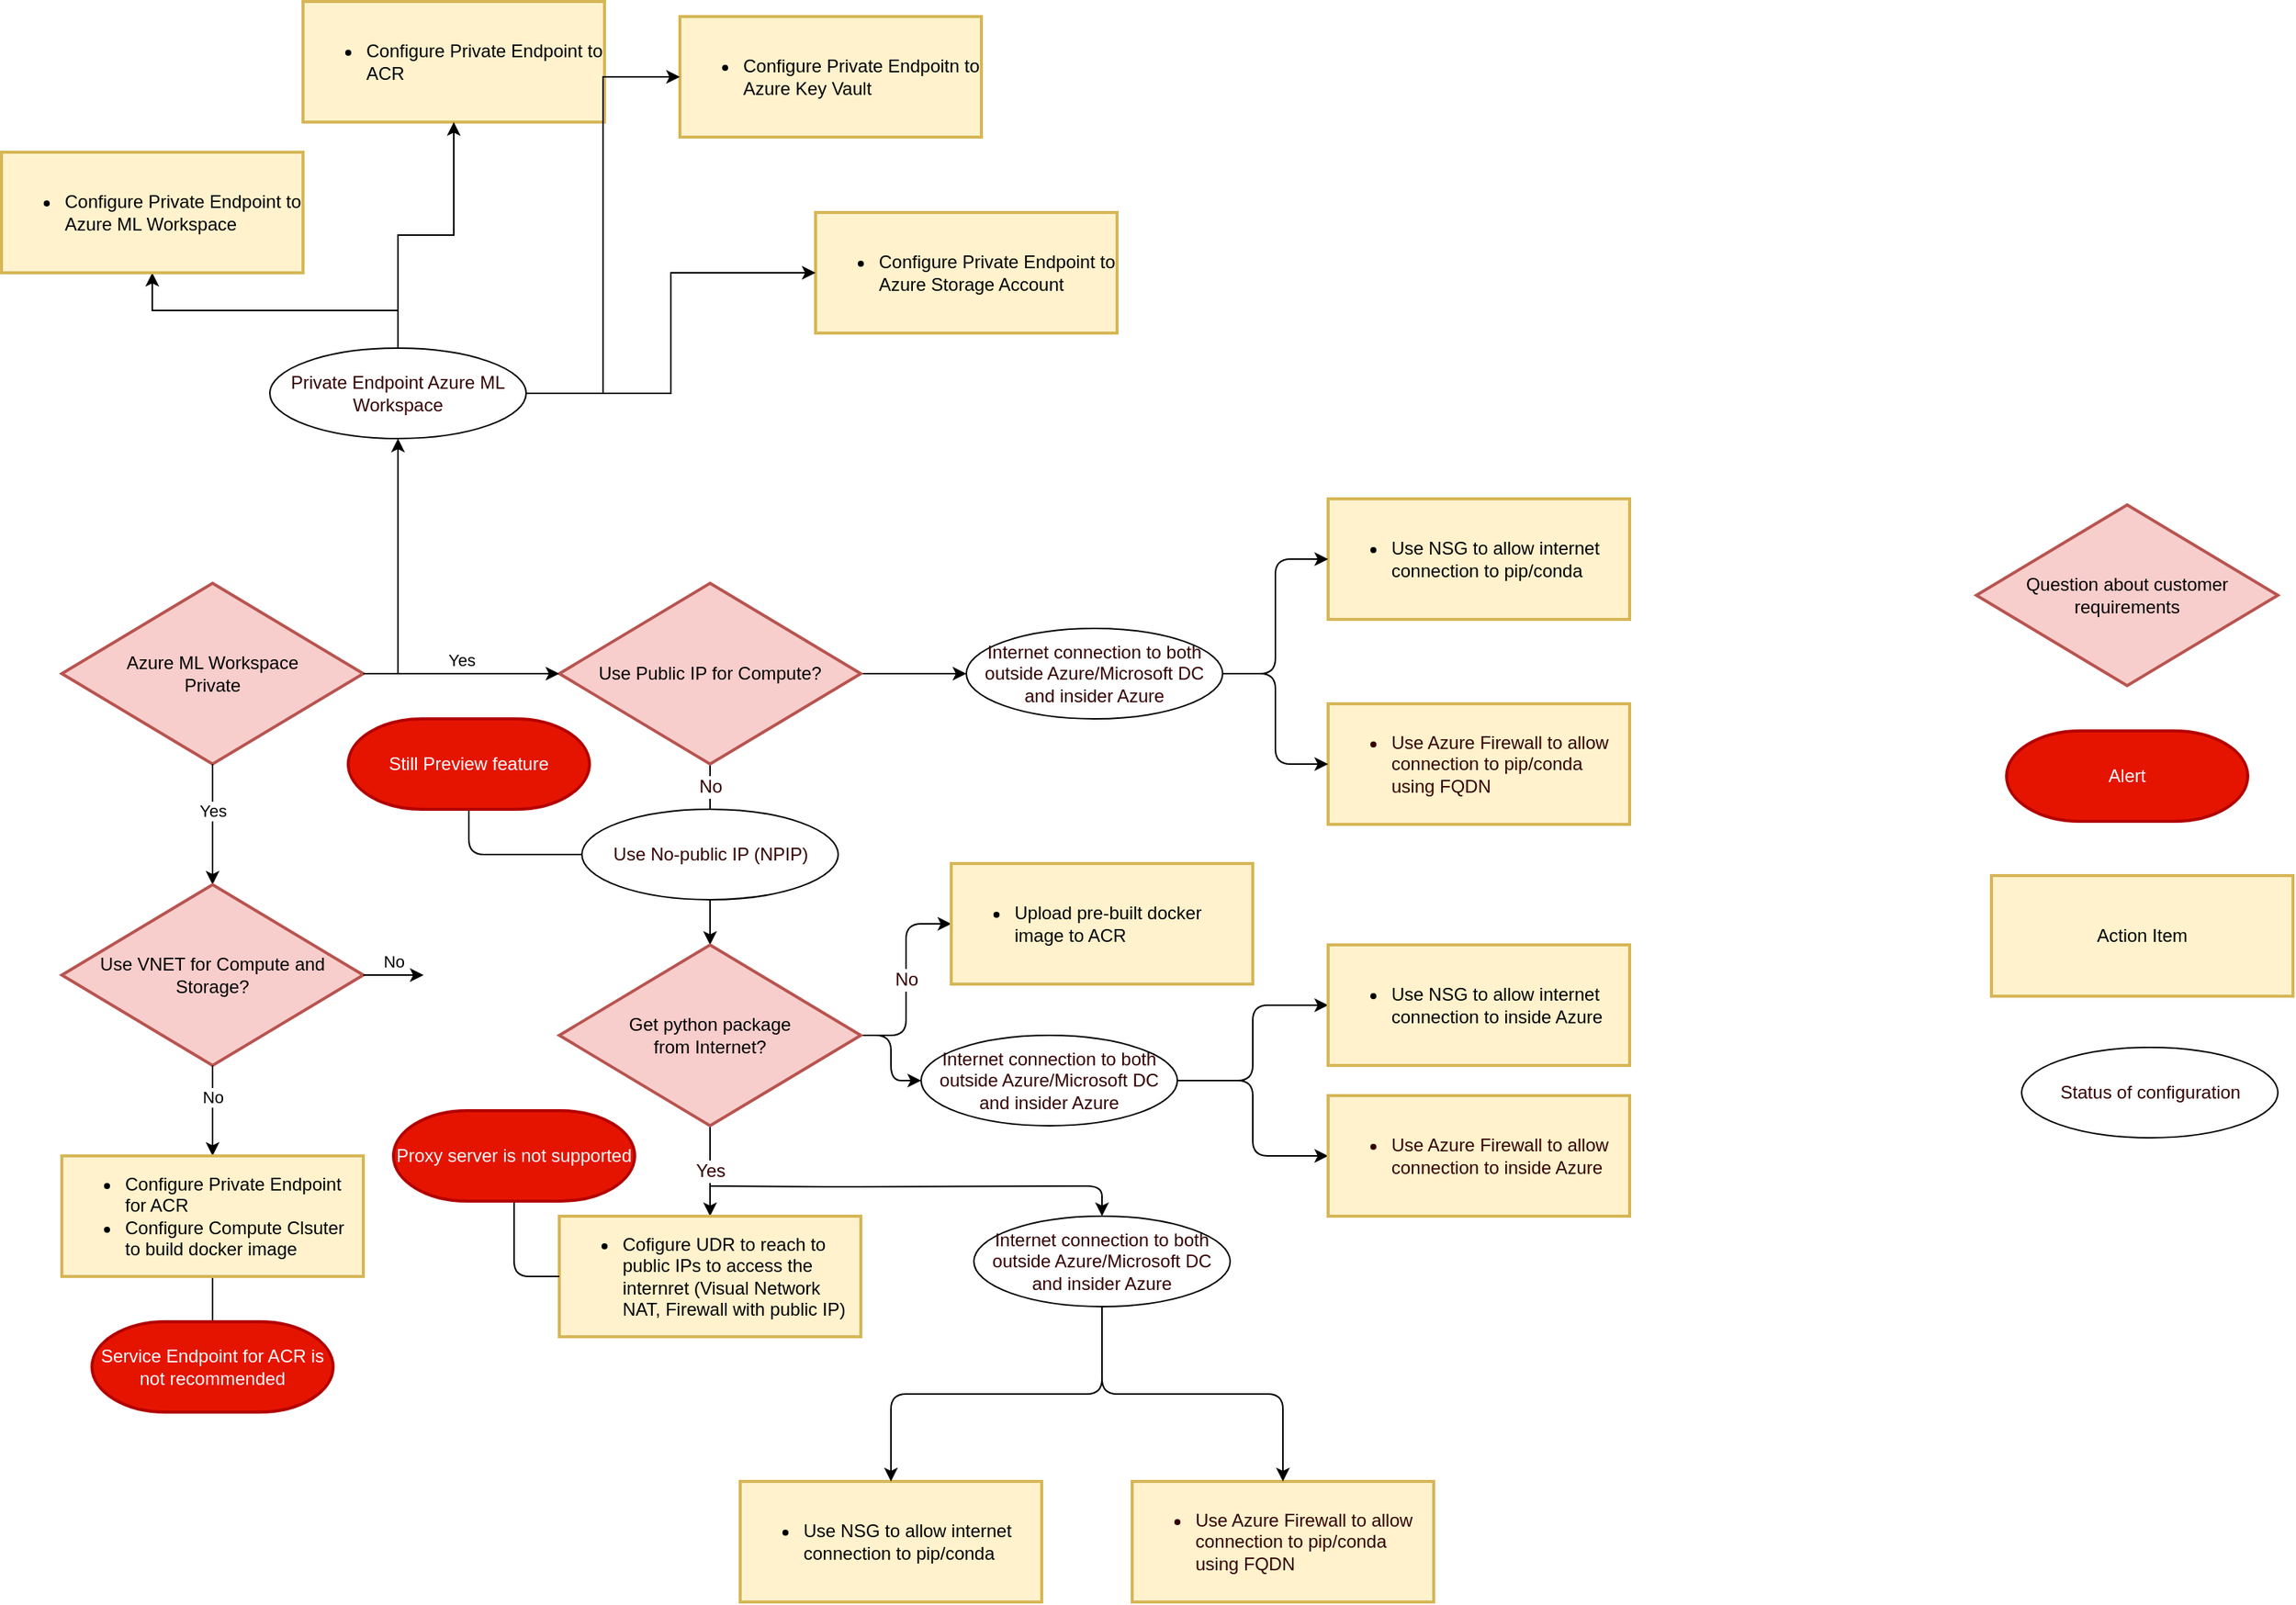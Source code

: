 <mxfile>
    <diagram id="WwQ9fsGPVEZZAcWzKNW-" name="Page-1">
        <mxGraphModel dx="257" dy="2578" grid="1" gridSize="10" guides="1" tooltips="1" connect="1" arrows="1" fold="1" page="1" pageScale="1" pageWidth="1600" pageHeight="900" math="0" shadow="0">
            <root>
                <mxCell id="0"/>
                <mxCell id="1" parent="0"/>
                <mxCell id="duXGTn2hxUsq0OPUVO5f-8" style="edgeStyle=orthogonalEdgeStyle;rounded=0;orthogonalLoop=1;jettySize=auto;html=1;entryX=0.5;entryY=1;entryDx=0;entryDy=0;entryPerimeter=0;exitX=1;exitY=0.5;exitDx=0;exitDy=0;exitPerimeter=0;" parent="1" source="MhDs7VCkpcsFwgF2auXq-1" target="duXGTn2hxUsq0OPUVO5f-5" edge="1">
                    <mxGeometry relative="1" as="geometry"/>
                </mxCell>
                <mxCell id="MhDs7VCkpcsFwgF2auXq-1" value="Azure ML Workspace&lt;br&gt;Private" style="strokeWidth=2;html=1;shape=mxgraph.flowchart.decision;whiteSpace=wrap;fillColor=#f8cecc;strokeColor=#b85450;rounded=0;" parent="1" vertex="1">
                    <mxGeometry x="50" y="56" width="200" height="120" as="geometry"/>
                </mxCell>
                <mxCell id="vFI6oHwBEkSrm9AYn2dn-7" value="No" style="edgeStyle=orthogonalEdgeStyle;orthogonalLoop=1;jettySize=auto;html=1;exitX=0.5;exitY=1;exitDx=0;exitDy=0;exitPerimeter=0;entryX=0.5;entryY=0;entryDx=0;entryDy=0;entryPerimeter=0;fontSize=12;fontColor=#330000;endArrow=none;endFill=0;" parent="1" source="MhDs7VCkpcsFwgF2auXq-2" target="vFI6oHwBEkSrm9AYn2dn-4" edge="1">
                    <mxGeometry relative="1" as="geometry"/>
                </mxCell>
                <mxCell id="vFI6oHwBEkSrm9AYn2dn-58" value="" style="edgeStyle=orthogonalEdgeStyle;orthogonalLoop=1;jettySize=auto;html=1;fontSize=12;fontColor=#330000;endArrow=classic;endFill=1;entryX=0;entryY=0.5;entryDx=0;entryDy=0;entryPerimeter=0;" parent="1" source="MhDs7VCkpcsFwgF2auXq-2" target="vFI6oHwBEkSrm9AYn2dn-66" edge="1">
                    <mxGeometry relative="1" as="geometry">
                        <mxPoint x="630" y="116" as="targetPoint"/>
                    </mxGeometry>
                </mxCell>
                <mxCell id="MhDs7VCkpcsFwgF2auXq-2" value="Use Public IP for Compute?" style="strokeWidth=2;html=1;shape=mxgraph.flowchart.decision;whiteSpace=wrap;fillColor=#f8cecc;strokeColor=#b85450;rounded=0;" parent="1" vertex="1">
                    <mxGeometry x="380" y="56" width="200" height="120" as="geometry"/>
                </mxCell>
                <mxCell id="8HzVC0G7KMN-IC99eYYN-5" value="Yes" style="endArrow=classic;html=1;rounded=0;exitX=1;exitY=0.5;exitDx=0;exitDy=0;exitPerimeter=0;entryX=0;entryY=0.5;entryDx=0;entryDy=0;entryPerimeter=0;labelPosition=center;verticalLabelPosition=top;align=center;verticalAlign=bottom;" parent="1" source="MhDs7VCkpcsFwgF2auXq-1" target="MhDs7VCkpcsFwgF2auXq-2" edge="1">
                    <mxGeometry width="50" height="50" relative="1" as="geometry">
                        <mxPoint x="490" y="416" as="sourcePoint"/>
                        <mxPoint x="540" y="366" as="targetPoint"/>
                    </mxGeometry>
                </mxCell>
                <mxCell id="8HzVC0G7KMN-IC99eYYN-7" value="Yes" style="endArrow=classic;html=1;rounded=0;exitX=0.5;exitY=1;exitDx=0;exitDy=0;exitPerimeter=0;labelPosition=center;verticalLabelPosition=top;align=center;verticalAlign=bottom;" parent="1" source="MhDs7VCkpcsFwgF2auXq-1" edge="1">
                    <mxGeometry width="50" height="50" relative="1" as="geometry">
                        <mxPoint x="260" y="126" as="sourcePoint"/>
                        <mxPoint x="150" y="256" as="targetPoint"/>
                    </mxGeometry>
                </mxCell>
                <mxCell id="8HzVC0G7KMN-IC99eYYN-8" value="Use VNET for Compute and Storage?" style="strokeWidth=2;html=1;shape=mxgraph.flowchart.decision;whiteSpace=wrap;fillColor=#f8cecc;strokeColor=#b85450;rounded=0;" parent="1" vertex="1">
                    <mxGeometry x="50" y="256" width="200" height="120" as="geometry"/>
                </mxCell>
                <mxCell id="8HzVC0G7KMN-IC99eYYN-11" value="No" style="endArrow=classic;html=1;rounded=0;labelPosition=center;verticalLabelPosition=top;align=center;verticalAlign=bottom;exitX=1;exitY=0.5;exitDx=0;exitDy=0;exitPerimeter=0;" parent="1" source="8HzVC0G7KMN-IC99eYYN-8" target="8HzVC0G7KMN-IC99eYYN-13" edge="1">
                    <mxGeometry width="50" height="50" relative="1" as="geometry">
                        <mxPoint x="250" y="336" as="sourcePoint"/>
                        <mxPoint x="150" y="446" as="targetPoint"/>
                    </mxGeometry>
                </mxCell>
                <mxCell id="8HzVC0G7KMN-IC99eYYN-13" value="" style="shape=image;html=1;verticalAlign=top;verticalLabelPosition=bottom;labelBackgroundColor=#ffffff;imageAspect=0;aspect=fixed;image=https://cdn4.iconfinder.com/data/icons/success-filloutline/64/success-goal-finance-achievement-mountains-128.png;rounded=0;" parent="1" vertex="1">
                    <mxGeometry x="290" y="282" width="68" height="68" as="geometry"/>
                </mxCell>
                <mxCell id="8HzVC0G7KMN-IC99eYYN-15" value="No" style="endArrow=classic;html=1;rounded=0;exitX=0.5;exitY=1;exitDx=0;exitDy=0;exitPerimeter=0;labelPosition=center;verticalLabelPosition=top;align=center;verticalAlign=bottom;entryX=0.5;entryY=0;entryDx=0;entryDy=0;" parent="1" source="8HzVC0G7KMN-IC99eYYN-8" target="8HzVC0G7KMN-IC99eYYN-17" edge="1">
                    <mxGeometry width="50" height="50" relative="1" as="geometry">
                        <mxPoint x="160" y="386" as="sourcePoint"/>
                        <mxPoint x="330" y="316" as="targetPoint"/>
                    </mxGeometry>
                </mxCell>
                <mxCell id="vFI6oHwBEkSrm9AYn2dn-3" value="" style="edgeStyle=orthogonalEdgeStyle;orthogonalLoop=1;jettySize=auto;html=1;fontSize=12;fontColor=#FFFFFF;endArrow=none;endFill=0;" parent="1" source="8HzVC0G7KMN-IC99eYYN-17" target="vFI6oHwBEkSrm9AYn2dn-1" edge="1">
                    <mxGeometry relative="1" as="geometry"/>
                </mxCell>
                <mxCell id="8HzVC0G7KMN-IC99eYYN-17" value="&lt;ul&gt;&lt;li&gt;&lt;span style=&quot;background-color: initial;&quot;&gt;Configure Private Endpoint for ACR&lt;/span&gt;&lt;/li&gt;&lt;li&gt;&lt;span style=&quot;background-color: initial;&quot;&gt;Configure Compute Clsuter to build docker image&lt;/span&gt;&lt;/li&gt;&lt;/ul&gt;" style="rounded=0;html=1;absoluteArcSize=1;arcSize=14;strokeWidth=2;fillColor=#fff2cc;strokeColor=#d6b656;labelPosition=center;verticalLabelPosition=middle;align=left;verticalAlign=middle;fontSize=12;whiteSpace=wrap;" parent="1" vertex="1">
                    <mxGeometry x="50" y="436" width="200" height="80" as="geometry"/>
                </mxCell>
                <mxCell id="vFI6oHwBEkSrm9AYn2dn-1" value="&lt;font&gt;Service Endpoint for ACR is not recommended&lt;/font&gt;" style="strokeWidth=2;html=1;shape=mxgraph.flowchart.terminator;whiteSpace=wrap;fontSize=12;fontColor=#FFFFFF;fillColor=#e51400;strokeColor=#B20000;rounded=0;" parent="1" vertex="1">
                    <mxGeometry x="70" y="546" width="160" height="60" as="geometry"/>
                </mxCell>
                <mxCell id="vFI6oHwBEkSrm9AYn2dn-12" style="edgeStyle=orthogonalEdgeStyle;orthogonalLoop=1;jettySize=auto;html=1;entryX=0.5;entryY=0;entryDx=0;entryDy=0;entryPerimeter=0;fontSize=12;fontColor=#330000;endArrow=classic;endFill=1;" parent="1" source="vFI6oHwBEkSrm9AYn2dn-4" target="vFI6oHwBEkSrm9AYn2dn-10" edge="1">
                    <mxGeometry relative="1" as="geometry"/>
                </mxCell>
                <mxCell id="vFI6oHwBEkSrm9AYn2dn-4" value="Use No-public IP (NPIP)" style="verticalLabelPosition=middle;verticalAlign=middle;html=1;shape=mxgraph.flowchart.on-page_reference;fontSize=12;fontColor=#330000;labelPosition=center;align=center;" parent="1" vertex="1">
                    <mxGeometry x="395" y="206" width="170" height="60" as="geometry"/>
                </mxCell>
                <mxCell id="vFI6oHwBEkSrm9AYn2dn-9" style="edgeStyle=orthogonalEdgeStyle;orthogonalLoop=1;jettySize=auto;html=1;entryX=0;entryY=0.5;entryDx=0;entryDy=0;entryPerimeter=0;fontSize=12;fontColor=#330000;endArrow=none;endFill=0;" parent="1" source="vFI6oHwBEkSrm9AYn2dn-8" target="vFI6oHwBEkSrm9AYn2dn-4" edge="1">
                    <mxGeometry relative="1" as="geometry"/>
                </mxCell>
                <mxCell id="vFI6oHwBEkSrm9AYn2dn-8" value="&lt;font&gt;Still Preview feature&lt;/font&gt;" style="strokeWidth=2;html=1;shape=mxgraph.flowchart.terminator;whiteSpace=wrap;fontSize=12;fontColor=#FFFFFF;fillColor=#e51400;strokeColor=#B20000;rounded=0;" parent="1" vertex="1">
                    <mxGeometry x="240" y="146" width="160" height="60" as="geometry"/>
                </mxCell>
                <mxCell id="vFI6oHwBEkSrm9AYn2dn-21" style="edgeStyle=orthogonalEdgeStyle;orthogonalLoop=1;jettySize=auto;html=1;entryX=0.5;entryY=0;entryDx=0;entryDy=0;fontSize=12;fontColor=#330000;endArrow=classic;endFill=1;entryPerimeter=0;" parent="1" target="vFI6oHwBEkSrm9AYn2dn-44" edge="1">
                    <mxGeometry relative="1" as="geometry">
                        <mxPoint x="480" y="456" as="sourcePoint"/>
                        <mxPoint x="730" y="476" as="targetPoint"/>
                    </mxGeometry>
                </mxCell>
                <mxCell id="vFI6oHwBEkSrm9AYn2dn-30" value="Yes" style="edgeStyle=orthogonalEdgeStyle;orthogonalLoop=1;jettySize=auto;html=1;entryX=0.5;entryY=0;entryDx=0;entryDy=0;fontSize=12;fontColor=#330000;endArrow=classic;endFill=1;" parent="1" source="vFI6oHwBEkSrm9AYn2dn-10" target="vFI6oHwBEkSrm9AYn2dn-14" edge="1">
                    <mxGeometry relative="1" as="geometry"/>
                </mxCell>
                <mxCell id="vFI6oHwBEkSrm9AYn2dn-31" value="No" style="edgeStyle=orthogonalEdgeStyle;orthogonalLoop=1;jettySize=auto;html=1;entryX=0;entryY=0.5;entryDx=0;entryDy=0;fontSize=12;fontColor=#330000;endArrow=classic;endFill=1;" parent="1" source="vFI6oHwBEkSrm9AYn2dn-10" target="vFI6oHwBEkSrm9AYn2dn-22" edge="1">
                    <mxGeometry relative="1" as="geometry"/>
                </mxCell>
                <mxCell id="vFI6oHwBEkSrm9AYn2dn-49" style="edgeStyle=orthogonalEdgeStyle;orthogonalLoop=1;jettySize=auto;html=1;entryX=0;entryY=0.5;entryDx=0;entryDy=0;entryPerimeter=0;fontSize=12;fontColor=#330000;endArrow=classic;endFill=1;" parent="1" source="vFI6oHwBEkSrm9AYn2dn-10" target="vFI6oHwBEkSrm9AYn2dn-48" edge="1">
                    <mxGeometry relative="1" as="geometry"/>
                </mxCell>
                <mxCell id="vFI6oHwBEkSrm9AYn2dn-10" value="Get python package &lt;br&gt;from Internet?" style="strokeWidth=2;html=1;shape=mxgraph.flowchart.decision;whiteSpace=wrap;fillColor=#f8cecc;strokeColor=#b85450;rounded=0;" parent="1" vertex="1">
                    <mxGeometry x="380" y="296" width="200" height="120" as="geometry"/>
                </mxCell>
                <mxCell id="vFI6oHwBEkSrm9AYn2dn-14" value="&lt;ul&gt;&lt;li&gt;Cofigure UDR to reach to public IPs to access the internret (Visual Network NAT, Firewall with public IP)&lt;/li&gt;&lt;/ul&gt;" style="rounded=0;html=1;absoluteArcSize=1;arcSize=14;strokeWidth=2;fillColor=#fff2cc;strokeColor=#d6b656;labelPosition=center;verticalLabelPosition=middle;align=left;verticalAlign=middle;fontSize=12;whiteSpace=wrap;" parent="1" vertex="1">
                    <mxGeometry x="380" y="476" width="200" height="80" as="geometry"/>
                </mxCell>
                <mxCell id="vFI6oHwBEkSrm9AYn2dn-18" style="edgeStyle=orthogonalEdgeStyle;orthogonalLoop=1;jettySize=auto;html=1;entryX=0;entryY=0.5;entryDx=0;entryDy=0;fontSize=12;fontColor=#330000;endArrow=none;endFill=0;" parent="1" source="vFI6oHwBEkSrm9AYn2dn-19" target="vFI6oHwBEkSrm9AYn2dn-14" edge="1">
                    <mxGeometry relative="1" as="geometry">
                        <mxPoint x="405" y="486" as="targetPoint"/>
                    </mxGeometry>
                </mxCell>
                <mxCell id="vFI6oHwBEkSrm9AYn2dn-19" value="&lt;font&gt;Proxy server is not supported&lt;/font&gt;" style="strokeWidth=2;html=1;shape=mxgraph.flowchart.terminator;whiteSpace=wrap;fontSize=12;fontColor=#FFFFFF;fillColor=#e51400;strokeColor=#B20000;rounded=0;" parent="1" vertex="1">
                    <mxGeometry x="270" y="406" width="160" height="60" as="geometry"/>
                </mxCell>
                <mxCell id="vFI6oHwBEkSrm9AYn2dn-22" value="&lt;ul&gt;&lt;li&gt;Upload pre-built docker image to ACR&lt;/li&gt;&lt;/ul&gt;" style="rounded=0;html=1;absoluteArcSize=1;arcSize=14;strokeWidth=2;fillColor=#fff2cc;strokeColor=#d6b656;labelPosition=center;verticalLabelPosition=middle;align=left;verticalAlign=middle;fontSize=12;whiteSpace=wrap;" parent="1" vertex="1">
                    <mxGeometry x="640" y="242" width="200" height="80" as="geometry"/>
                </mxCell>
                <mxCell id="vFI6oHwBEkSrm9AYn2dn-26" value="Question about customer requirements" style="strokeWidth=2;html=1;shape=mxgraph.flowchart.decision;whiteSpace=wrap;fillColor=#f8cecc;strokeColor=#b85450;rounded=0;" parent="1" vertex="1">
                    <mxGeometry x="1320" y="4" width="200" height="120" as="geometry"/>
                </mxCell>
                <mxCell id="vFI6oHwBEkSrm9AYn2dn-27" value="Action Item" style="rounded=0;html=1;absoluteArcSize=1;arcSize=14;strokeWidth=2;fillColor=#fff2cc;strokeColor=#d6b656;labelPosition=center;verticalLabelPosition=middle;align=center;verticalAlign=middle;fontSize=12;whiteSpace=wrap;" parent="1" vertex="1">
                    <mxGeometry x="1330" y="250" width="200" height="80" as="geometry"/>
                </mxCell>
                <mxCell id="vFI6oHwBEkSrm9AYn2dn-28" value="Status of configuration" style="verticalLabelPosition=middle;verticalAlign=middle;html=1;shape=mxgraph.flowchart.on-page_reference;fontSize=12;fontColor=#330000;labelPosition=center;align=center;" parent="1" vertex="1">
                    <mxGeometry x="1350" y="364" width="170" height="60" as="geometry"/>
                </mxCell>
                <mxCell id="vFI6oHwBEkSrm9AYn2dn-29" value="&lt;font&gt;Alert&lt;/font&gt;" style="strokeWidth=2;html=1;shape=mxgraph.flowchart.terminator;whiteSpace=wrap;fontSize=12;fontColor=#FFFFFF;fillColor=#e51400;strokeColor=#B20000;rounded=0;" parent="1" vertex="1">
                    <mxGeometry x="1340" y="154" width="160" height="60" as="geometry"/>
                </mxCell>
                <mxCell id="vFI6oHwBEkSrm9AYn2dn-33" value="&lt;ul&gt;&lt;li&gt;Use NSG to allow internet connection to pip/conda&lt;/li&gt;&lt;/ul&gt;" style="rounded=0;html=1;absoluteArcSize=1;arcSize=14;strokeWidth=2;fillColor=#fff2cc;strokeColor=#d6b656;labelPosition=center;verticalLabelPosition=middle;align=left;verticalAlign=middle;fontSize=12;whiteSpace=wrap;" parent="1" vertex="1">
                    <mxGeometry x="500" y="652" width="200" height="80" as="geometry"/>
                </mxCell>
                <mxCell id="vFI6oHwBEkSrm9AYn2dn-35" value="&lt;ul&gt;&lt;li&gt;Use Azure Firewall to allow connection to pip/conda using FQDN&lt;/li&gt;&lt;/ul&gt;" style="rounded=0;html=1;absoluteArcSize=1;arcSize=14;strokeWidth=2;fillColor=#fff2cc;strokeColor=#d6b656;labelPosition=center;verticalLabelPosition=middle;align=left;verticalAlign=middle;fontSize=12;whiteSpace=wrap;fontColor=#330000;" parent="1" vertex="1">
                    <mxGeometry x="760" y="652" width="200" height="80" as="geometry"/>
                </mxCell>
                <mxCell id="vFI6oHwBEkSrm9AYn2dn-46" style="edgeStyle=orthogonalEdgeStyle;orthogonalLoop=1;jettySize=auto;html=1;fontSize=12;fontColor=#330000;endArrow=classic;endFill=1;" parent="1" source="vFI6oHwBEkSrm9AYn2dn-44" target="vFI6oHwBEkSrm9AYn2dn-33" edge="1">
                    <mxGeometry relative="1" as="geometry"/>
                </mxCell>
                <mxCell id="vFI6oHwBEkSrm9AYn2dn-47" style="edgeStyle=orthogonalEdgeStyle;orthogonalLoop=1;jettySize=auto;html=1;fontSize=12;fontColor=#330000;endArrow=classic;endFill=1;" parent="1" source="vFI6oHwBEkSrm9AYn2dn-44" target="vFI6oHwBEkSrm9AYn2dn-35" edge="1">
                    <mxGeometry relative="1" as="geometry"/>
                </mxCell>
                <mxCell id="vFI6oHwBEkSrm9AYn2dn-44" value="Internet connection to both outside Azure/Microsoft DC and insider Azure" style="verticalLabelPosition=middle;verticalAlign=middle;html=1;shape=mxgraph.flowchart.on-page_reference;fontSize=12;fontColor=#330000;labelPosition=center;align=center;whiteSpace=wrap;" parent="1" vertex="1">
                    <mxGeometry x="655" y="476" width="170" height="60" as="geometry"/>
                </mxCell>
                <mxCell id="vFI6oHwBEkSrm9AYn2dn-51" style="edgeStyle=orthogonalEdgeStyle;orthogonalLoop=1;jettySize=auto;html=1;entryX=0;entryY=0.5;entryDx=0;entryDy=0;fontSize=12;fontColor=#330000;endArrow=classic;endFill=1;" parent="1" source="vFI6oHwBEkSrm9AYn2dn-48" target="vFI6oHwBEkSrm9AYn2dn-53" edge="1">
                    <mxGeometry relative="1" as="geometry">
                        <mxPoint x="830" y="386" as="targetPoint"/>
                    </mxGeometry>
                </mxCell>
                <mxCell id="vFI6oHwBEkSrm9AYn2dn-55" style="edgeStyle=orthogonalEdgeStyle;orthogonalLoop=1;jettySize=auto;html=1;entryX=0;entryY=0.5;entryDx=0;entryDy=0;fontSize=12;fontColor=#330000;endArrow=classic;endFill=1;" parent="1" source="vFI6oHwBEkSrm9AYn2dn-48" target="vFI6oHwBEkSrm9AYn2dn-54" edge="1">
                    <mxGeometry relative="1" as="geometry"/>
                </mxCell>
                <mxCell id="vFI6oHwBEkSrm9AYn2dn-48" value="Internet connection to both outside Azure/Microsoft DC and insider Azure" style="verticalLabelPosition=middle;verticalAlign=middle;html=1;shape=mxgraph.flowchart.on-page_reference;fontSize=12;fontColor=#330000;labelPosition=center;align=center;whiteSpace=wrap;" parent="1" vertex="1">
                    <mxGeometry x="620" y="356" width="170" height="60" as="geometry"/>
                </mxCell>
                <mxCell id="vFI6oHwBEkSrm9AYn2dn-53" value="&lt;ul&gt;&lt;li&gt;Use NSG to allow internet connection to inside Azure&lt;/li&gt;&lt;/ul&gt;" style="rounded=0;html=1;absoluteArcSize=1;arcSize=14;strokeWidth=2;fillColor=#fff2cc;strokeColor=#d6b656;labelPosition=center;verticalLabelPosition=middle;align=left;verticalAlign=middle;fontSize=12;whiteSpace=wrap;" parent="1" vertex="1">
                    <mxGeometry x="890" y="296" width="200" height="80" as="geometry"/>
                </mxCell>
                <mxCell id="vFI6oHwBEkSrm9AYn2dn-54" value="&lt;ul&gt;&lt;li&gt;Use Azure Firewall to allow connection to inside Azure&lt;/li&gt;&lt;/ul&gt;" style="rounded=0;html=1;absoluteArcSize=1;arcSize=14;strokeWidth=2;fillColor=#fff2cc;strokeColor=#d6b656;labelPosition=center;verticalLabelPosition=middle;align=left;verticalAlign=middle;fontSize=12;whiteSpace=wrap;fontColor=#330000;" parent="1" vertex="1">
                    <mxGeometry x="890" y="396" width="200" height="80" as="geometry"/>
                </mxCell>
                <mxCell id="vFI6oHwBEkSrm9AYn2dn-62" value="&lt;ul&gt;&lt;li&gt;Use NSG to allow internet connection to pip/conda&lt;/li&gt;&lt;/ul&gt;" style="rounded=0;html=1;absoluteArcSize=1;arcSize=14;strokeWidth=2;fillColor=#fff2cc;strokeColor=#d6b656;labelPosition=center;verticalLabelPosition=middle;align=left;verticalAlign=middle;fontSize=12;whiteSpace=wrap;" parent="1" vertex="1">
                    <mxGeometry x="890" width="200" height="80" as="geometry"/>
                </mxCell>
                <mxCell id="vFI6oHwBEkSrm9AYn2dn-63" value="&lt;ul&gt;&lt;li&gt;Use Azure Firewall to allow connection to pip/conda using FQDN&lt;/li&gt;&lt;/ul&gt;" style="rounded=0;html=1;absoluteArcSize=1;arcSize=14;strokeWidth=2;fillColor=#fff2cc;strokeColor=#d6b656;labelPosition=center;verticalLabelPosition=middle;align=left;verticalAlign=middle;fontSize=12;whiteSpace=wrap;fontColor=#330000;" parent="1" vertex="1">
                    <mxGeometry x="890" y="136" width="200" height="80" as="geometry"/>
                </mxCell>
                <mxCell id="vFI6oHwBEkSrm9AYn2dn-64" style="edgeStyle=orthogonalEdgeStyle;orthogonalLoop=1;jettySize=auto;html=1;fontSize=12;fontColor=#330000;endArrow=classic;endFill=1;entryX=0;entryY=0.5;entryDx=0;entryDy=0;" parent="1" source="vFI6oHwBEkSrm9AYn2dn-66" target="vFI6oHwBEkSrm9AYn2dn-62" edge="1">
                    <mxGeometry relative="1" as="geometry"/>
                </mxCell>
                <mxCell id="vFI6oHwBEkSrm9AYn2dn-65" style="edgeStyle=orthogonalEdgeStyle;orthogonalLoop=1;jettySize=auto;html=1;fontSize=12;fontColor=#330000;endArrow=classic;endFill=1;" parent="1" source="vFI6oHwBEkSrm9AYn2dn-66" target="vFI6oHwBEkSrm9AYn2dn-63" edge="1">
                    <mxGeometry relative="1" as="geometry"/>
                </mxCell>
                <mxCell id="vFI6oHwBEkSrm9AYn2dn-66" value="Internet connection to both outside Azure/Microsoft DC and insider Azure" style="verticalLabelPosition=middle;verticalAlign=middle;html=1;shape=mxgraph.flowchart.on-page_reference;fontSize=12;fontColor=#330000;labelPosition=center;align=center;whiteSpace=wrap;" parent="1" vertex="1">
                    <mxGeometry x="650" y="86" width="170" height="60" as="geometry"/>
                </mxCell>
                <mxCell id="duXGTn2hxUsq0OPUVO5f-1" value="&lt;ul&gt;&lt;li&gt;Configure Private Endpoint to ACR&lt;/li&gt;&lt;/ul&gt;" style="rounded=0;html=1;absoluteArcSize=1;arcSize=14;strokeWidth=2;fillColor=#fff2cc;strokeColor=#d6b656;labelPosition=center;verticalLabelPosition=middle;align=left;verticalAlign=middle;fontSize=12;whiteSpace=wrap;" parent="1" vertex="1">
                    <mxGeometry x="210" y="-330" width="200" height="80" as="geometry"/>
                </mxCell>
                <mxCell id="duXGTn2hxUsq0OPUVO5f-2" value="&lt;ul&gt;&lt;li&gt;Configure Private Endpoitn to Azure Key Vault&lt;/li&gt;&lt;/ul&gt;" style="rounded=0;html=1;absoluteArcSize=1;arcSize=14;strokeWidth=2;fillColor=#fff2cc;strokeColor=#d6b656;labelPosition=center;verticalLabelPosition=middle;align=left;verticalAlign=middle;fontSize=12;whiteSpace=wrap;" parent="1" vertex="1">
                    <mxGeometry x="460" y="-320" width="200" height="80" as="geometry"/>
                </mxCell>
                <mxCell id="duXGTn2hxUsq0OPUVO5f-3" value="&lt;ul&gt;&lt;li&gt;Configure Private Endpoint to Azure Storage Account&lt;/li&gt;&lt;/ul&gt;" style="rounded=0;html=1;absoluteArcSize=1;arcSize=14;strokeWidth=2;fillColor=#fff2cc;strokeColor=#d6b656;labelPosition=center;verticalLabelPosition=middle;align=left;verticalAlign=middle;fontSize=12;whiteSpace=wrap;" parent="1" vertex="1">
                    <mxGeometry x="550" y="-190" width="200" height="80" as="geometry"/>
                </mxCell>
                <mxCell id="duXGTn2hxUsq0OPUVO5f-10" style="edgeStyle=orthogonalEdgeStyle;rounded=0;orthogonalLoop=1;jettySize=auto;html=1;exitX=0.5;exitY=0;exitDx=0;exitDy=0;exitPerimeter=0;" parent="1" source="duXGTn2hxUsq0OPUVO5f-5" target="duXGTn2hxUsq0OPUVO5f-9" edge="1">
                    <mxGeometry relative="1" as="geometry"/>
                </mxCell>
                <mxCell id="duXGTn2hxUsq0OPUVO5f-12" style="edgeStyle=orthogonalEdgeStyle;rounded=0;orthogonalLoop=1;jettySize=auto;html=1;entryX=0;entryY=0.5;entryDx=0;entryDy=0;" parent="1" source="duXGTn2hxUsq0OPUVO5f-5" target="duXGTn2hxUsq0OPUVO5f-2" edge="1">
                    <mxGeometry relative="1" as="geometry"/>
                </mxCell>
                <mxCell id="duXGTn2hxUsq0OPUVO5f-13" style="edgeStyle=orthogonalEdgeStyle;rounded=0;orthogonalLoop=1;jettySize=auto;html=1;entryX=0;entryY=0.5;entryDx=0;entryDy=0;" parent="1" source="duXGTn2hxUsq0OPUVO5f-5" target="duXGTn2hxUsq0OPUVO5f-3" edge="1">
                    <mxGeometry relative="1" as="geometry"/>
                </mxCell>
                <mxCell id="duXGTn2hxUsq0OPUVO5f-14" style="edgeStyle=orthogonalEdgeStyle;rounded=0;orthogonalLoop=1;jettySize=auto;html=1;entryX=0.5;entryY=1;entryDx=0;entryDy=0;" parent="1" source="duXGTn2hxUsq0OPUVO5f-5" target="duXGTn2hxUsq0OPUVO5f-1" edge="1">
                    <mxGeometry relative="1" as="geometry"/>
                </mxCell>
                <mxCell id="duXGTn2hxUsq0OPUVO5f-5" value="Private Endpoint Azure ML Workspace" style="verticalLabelPosition=middle;verticalAlign=middle;html=1;shape=mxgraph.flowchart.on-page_reference;fontSize=12;fontColor=#330000;labelPosition=center;align=center;whiteSpace=wrap;" parent="1" vertex="1">
                    <mxGeometry x="188" y="-100" width="170" height="60" as="geometry"/>
                </mxCell>
                <mxCell id="duXGTn2hxUsq0OPUVO5f-9" value="&lt;ul&gt;&lt;li&gt;Configure Private Endpoint to Azure ML Workspace&lt;/li&gt;&lt;/ul&gt;" style="rounded=0;html=1;absoluteArcSize=1;arcSize=14;strokeWidth=2;fillColor=#fff2cc;strokeColor=#d6b656;labelPosition=center;verticalLabelPosition=middle;align=left;verticalAlign=middle;fontSize=12;whiteSpace=wrap;" parent="1" vertex="1">
                    <mxGeometry x="10" y="-230" width="200" height="80" as="geometry"/>
                </mxCell>
            </root>
        </mxGraphModel>
    </diagram>
</mxfile>